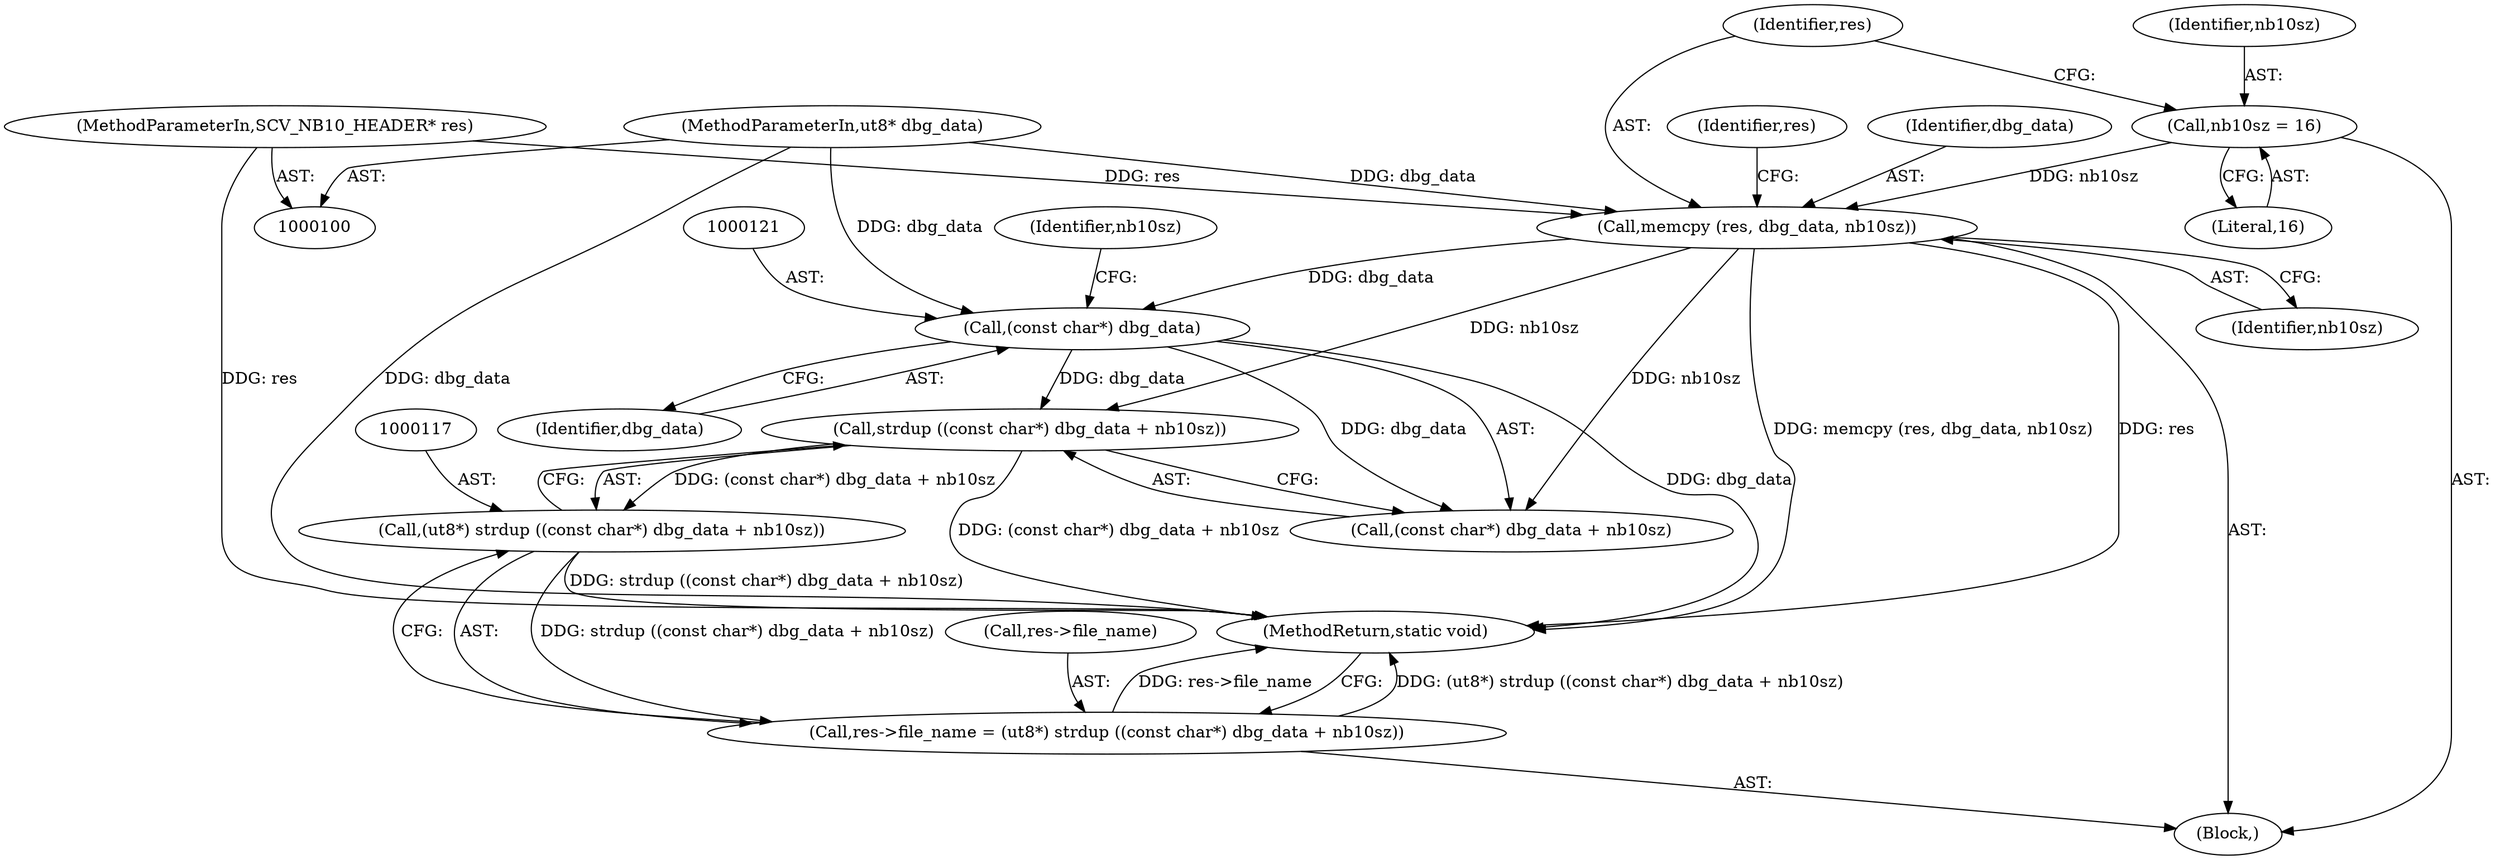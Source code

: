 digraph "1_radare2_4e1cf0d3e6f6fe2552a269def0af1cd2403e266c_0@API" {
"1000118" [label="(Call,strdup ((const char*) dbg_data + nb10sz))"];
"1000120" [label="(Call,(const char*) dbg_data)"];
"1000108" [label="(Call,memcpy (res, dbg_data, nb10sz))"];
"1000102" [label="(MethodParameterIn,SCV_NB10_HEADER* res)"];
"1000101" [label="(MethodParameterIn,ut8* dbg_data)"];
"1000105" [label="(Call,nb10sz = 16)"];
"1000116" [label="(Call,(ut8*) strdup ((const char*) dbg_data + nb10sz))"];
"1000112" [label="(Call,res->file_name = (ut8*) strdup ((const char*) dbg_data + nb10sz))"];
"1000116" [label="(Call,(ut8*) strdup ((const char*) dbg_data + nb10sz))"];
"1000124" [label="(MethodReturn,static void)"];
"1000114" [label="(Identifier,res)"];
"1000118" [label="(Call,strdup ((const char*) dbg_data + nb10sz))"];
"1000123" [label="(Identifier,nb10sz)"];
"1000119" [label="(Call,(const char*) dbg_data + nb10sz)"];
"1000120" [label="(Call,(const char*) dbg_data)"];
"1000110" [label="(Identifier,dbg_data)"];
"1000105" [label="(Call,nb10sz = 16)"];
"1000108" [label="(Call,memcpy (res, dbg_data, nb10sz))"];
"1000107" [label="(Literal,16)"];
"1000103" [label="(Block,)"];
"1000106" [label="(Identifier,nb10sz)"];
"1000111" [label="(Identifier,nb10sz)"];
"1000112" [label="(Call,res->file_name = (ut8*) strdup ((const char*) dbg_data + nb10sz))"];
"1000101" [label="(MethodParameterIn,ut8* dbg_data)"];
"1000102" [label="(MethodParameterIn,SCV_NB10_HEADER* res)"];
"1000113" [label="(Call,res->file_name)"];
"1000109" [label="(Identifier,res)"];
"1000122" [label="(Identifier,dbg_data)"];
"1000118" -> "1000116"  [label="AST: "];
"1000118" -> "1000119"  [label="CFG: "];
"1000119" -> "1000118"  [label="AST: "];
"1000116" -> "1000118"  [label="CFG: "];
"1000118" -> "1000124"  [label="DDG: (const char*) dbg_data + nb10sz"];
"1000118" -> "1000116"  [label="DDG: (const char*) dbg_data + nb10sz"];
"1000120" -> "1000118"  [label="DDG: dbg_data"];
"1000108" -> "1000118"  [label="DDG: nb10sz"];
"1000120" -> "1000119"  [label="AST: "];
"1000120" -> "1000122"  [label="CFG: "];
"1000121" -> "1000120"  [label="AST: "];
"1000122" -> "1000120"  [label="AST: "];
"1000123" -> "1000120"  [label="CFG: "];
"1000120" -> "1000124"  [label="DDG: dbg_data"];
"1000120" -> "1000119"  [label="DDG: dbg_data"];
"1000108" -> "1000120"  [label="DDG: dbg_data"];
"1000101" -> "1000120"  [label="DDG: dbg_data"];
"1000108" -> "1000103"  [label="AST: "];
"1000108" -> "1000111"  [label="CFG: "];
"1000109" -> "1000108"  [label="AST: "];
"1000110" -> "1000108"  [label="AST: "];
"1000111" -> "1000108"  [label="AST: "];
"1000114" -> "1000108"  [label="CFG: "];
"1000108" -> "1000124"  [label="DDG: memcpy (res, dbg_data, nb10sz)"];
"1000108" -> "1000124"  [label="DDG: res"];
"1000102" -> "1000108"  [label="DDG: res"];
"1000101" -> "1000108"  [label="DDG: dbg_data"];
"1000105" -> "1000108"  [label="DDG: nb10sz"];
"1000108" -> "1000119"  [label="DDG: nb10sz"];
"1000102" -> "1000100"  [label="AST: "];
"1000102" -> "1000124"  [label="DDG: res"];
"1000101" -> "1000100"  [label="AST: "];
"1000101" -> "1000124"  [label="DDG: dbg_data"];
"1000105" -> "1000103"  [label="AST: "];
"1000105" -> "1000107"  [label="CFG: "];
"1000106" -> "1000105"  [label="AST: "];
"1000107" -> "1000105"  [label="AST: "];
"1000109" -> "1000105"  [label="CFG: "];
"1000116" -> "1000112"  [label="AST: "];
"1000117" -> "1000116"  [label="AST: "];
"1000112" -> "1000116"  [label="CFG: "];
"1000116" -> "1000124"  [label="DDG: strdup ((const char*) dbg_data + nb10sz)"];
"1000116" -> "1000112"  [label="DDG: strdup ((const char*) dbg_data + nb10sz)"];
"1000112" -> "1000103"  [label="AST: "];
"1000113" -> "1000112"  [label="AST: "];
"1000124" -> "1000112"  [label="CFG: "];
"1000112" -> "1000124"  [label="DDG: (ut8*) strdup ((const char*) dbg_data + nb10sz)"];
"1000112" -> "1000124"  [label="DDG: res->file_name"];
}
